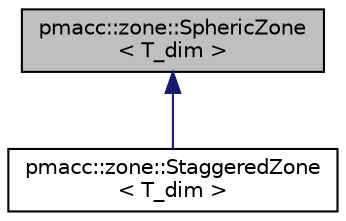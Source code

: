 digraph "pmacc::zone::SphericZone&lt; T_dim &gt;"
{
 // LATEX_PDF_SIZE
  edge [fontname="Helvetica",fontsize="10",labelfontname="Helvetica",labelfontsize="10"];
  node [fontname="Helvetica",fontsize="10",shape=record];
  Node1 [label="pmacc::zone::SphericZone\l\< T_dim \>",height=0.2,width=0.4,color="black", fillcolor="grey75", style="filled", fontcolor="black",tooltip=" "];
  Node1 -> Node2 [dir="back",color="midnightblue",fontsize="10",style="solid",fontname="Helvetica"];
  Node2 [label="pmacc::zone::StaggeredZone\l\< T_dim \>",height=0.2,width=0.4,color="black", fillcolor="white", style="filled",URL="$structpmacc_1_1zone_1_1_staggered_zone.html",tooltip=" "];
}
